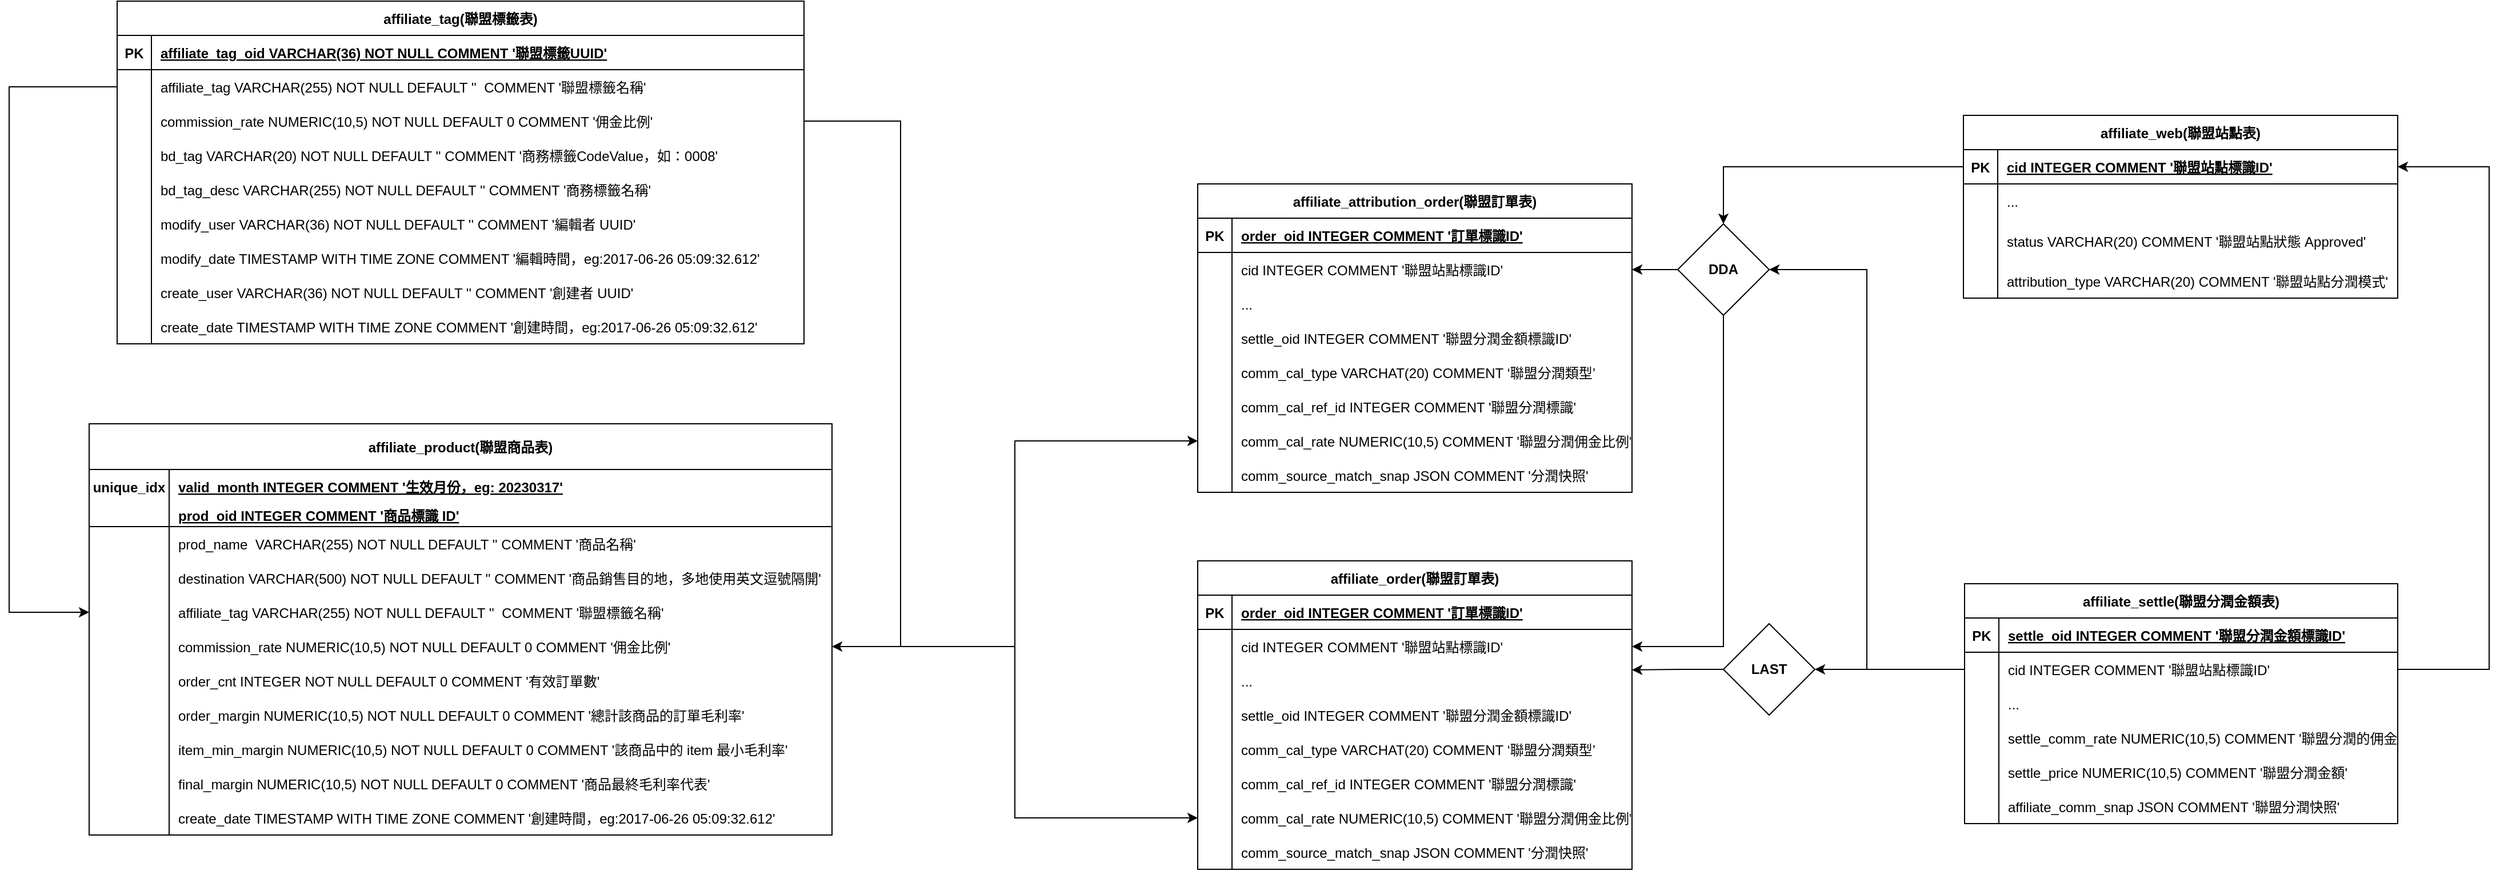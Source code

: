 <mxfile version="20.8.16" type="github">
  <diagram id="R2lEEEUBdFMjLlhIrx00" name="Page-1">
    <mxGraphModel dx="690" dy="1928" grid="1" gridSize="10" guides="1" tooltips="1" connect="1" arrows="1" fold="1" page="1" pageScale="1" pageWidth="850" pageHeight="1100" math="0" shadow="0" extFonts="Permanent Marker^https://fonts.googleapis.com/css?family=Permanent+Marker">
      <root>
        <mxCell id="0" />
        <mxCell id="1" parent="0" />
        <mxCell id="WJ0qPZ8VlOcd7IL-W5qs-34" value="affiliate_tag(聯盟標籤表)" style="shape=table;startSize=30;container=1;collapsible=1;childLayout=tableLayout;fixedRows=1;rowLines=0;fontStyle=1;align=center;resizeLast=1;" vertex="1" parent="1">
          <mxGeometry x="1104.5" y="-940" width="601" height="300" as="geometry" />
        </mxCell>
        <mxCell id="WJ0qPZ8VlOcd7IL-W5qs-35" value="" style="shape=tableRow;horizontal=0;startSize=0;swimlaneHead=0;swimlaneBody=0;fillColor=none;collapsible=0;dropTarget=0;points=[[0,0.5],[1,0.5]];portConstraint=eastwest;top=0;left=0;right=0;bottom=1;" vertex="1" parent="WJ0qPZ8VlOcd7IL-W5qs-34">
          <mxGeometry y="30" width="601" height="30" as="geometry" />
        </mxCell>
        <mxCell id="WJ0qPZ8VlOcd7IL-W5qs-36" value="PK" style="shape=partialRectangle;connectable=0;fillColor=none;top=0;left=0;bottom=0;right=0;fontStyle=1;overflow=hidden;" vertex="1" parent="WJ0qPZ8VlOcd7IL-W5qs-35">
          <mxGeometry width="30" height="30" as="geometry">
            <mxRectangle width="30" height="30" as="alternateBounds" />
          </mxGeometry>
        </mxCell>
        <mxCell id="WJ0qPZ8VlOcd7IL-W5qs-37" value="affiliate_tag_oid VARCHAR(36) NOT NULL COMMENT &#39;聯盟標籤UUID&#39;" style="shape=partialRectangle;connectable=0;fillColor=none;top=0;left=0;bottom=0;right=0;align=left;spacingLeft=6;fontStyle=5;overflow=hidden;" vertex="1" parent="WJ0qPZ8VlOcd7IL-W5qs-35">
          <mxGeometry x="30" width="571" height="30" as="geometry">
            <mxRectangle width="571" height="30" as="alternateBounds" />
          </mxGeometry>
        </mxCell>
        <mxCell id="WJ0qPZ8VlOcd7IL-W5qs-38" value="" style="shape=tableRow;horizontal=0;startSize=0;swimlaneHead=0;swimlaneBody=0;fillColor=none;collapsible=0;dropTarget=0;points=[[0,0.5],[1,0.5]];portConstraint=eastwest;top=0;left=0;right=0;bottom=0;" vertex="1" parent="WJ0qPZ8VlOcd7IL-W5qs-34">
          <mxGeometry y="60" width="601" height="30" as="geometry" />
        </mxCell>
        <mxCell id="WJ0qPZ8VlOcd7IL-W5qs-39" value="" style="shape=partialRectangle;connectable=0;fillColor=none;top=0;left=0;bottom=0;right=0;editable=1;overflow=hidden;" vertex="1" parent="WJ0qPZ8VlOcd7IL-W5qs-38">
          <mxGeometry width="30" height="30" as="geometry">
            <mxRectangle width="30" height="30" as="alternateBounds" />
          </mxGeometry>
        </mxCell>
        <mxCell id="WJ0qPZ8VlOcd7IL-W5qs-40" value="affiliate_tag VARCHAR(255) NOT NULL DEFAULT &#39;&#39;  COMMENT &#39;聯盟標籤名稱&#39;" style="shape=partialRectangle;connectable=0;fillColor=none;top=0;left=0;bottom=0;right=0;align=left;spacingLeft=6;overflow=hidden;" vertex="1" parent="WJ0qPZ8VlOcd7IL-W5qs-38">
          <mxGeometry x="30" width="571" height="30" as="geometry">
            <mxRectangle width="571" height="30" as="alternateBounds" />
          </mxGeometry>
        </mxCell>
        <mxCell id="WJ0qPZ8VlOcd7IL-W5qs-57" value="" style="shape=tableRow;horizontal=0;startSize=0;swimlaneHead=0;swimlaneBody=0;fillColor=none;collapsible=0;dropTarget=0;points=[[0,0.5],[1,0.5]];portConstraint=eastwest;top=0;left=0;right=0;bottom=0;" vertex="1" parent="WJ0qPZ8VlOcd7IL-W5qs-34">
          <mxGeometry y="90" width="601" height="30" as="geometry" />
        </mxCell>
        <mxCell id="WJ0qPZ8VlOcd7IL-W5qs-58" value="" style="shape=partialRectangle;connectable=0;fillColor=none;top=0;left=0;bottom=0;right=0;editable=1;overflow=hidden;" vertex="1" parent="WJ0qPZ8VlOcd7IL-W5qs-57">
          <mxGeometry width="30" height="30" as="geometry">
            <mxRectangle width="30" height="30" as="alternateBounds" />
          </mxGeometry>
        </mxCell>
        <mxCell id="WJ0qPZ8VlOcd7IL-W5qs-59" value="commission_rate NUMERIC(10,5) NOT NULL DEFAULT 0 COMMENT &#39;佣金比例&#39;" style="shape=partialRectangle;connectable=0;fillColor=none;top=0;left=0;bottom=0;right=0;align=left;spacingLeft=6;overflow=hidden;" vertex="1" parent="WJ0qPZ8VlOcd7IL-W5qs-57">
          <mxGeometry x="30" width="571" height="30" as="geometry">
            <mxRectangle width="571" height="30" as="alternateBounds" />
          </mxGeometry>
        </mxCell>
        <mxCell id="WJ0qPZ8VlOcd7IL-W5qs-41" value="" style="shape=tableRow;horizontal=0;startSize=0;swimlaneHead=0;swimlaneBody=0;fillColor=none;collapsible=0;dropTarget=0;points=[[0,0.5],[1,0.5]];portConstraint=eastwest;top=0;left=0;right=0;bottom=0;" vertex="1" parent="WJ0qPZ8VlOcd7IL-W5qs-34">
          <mxGeometry y="120" width="601" height="30" as="geometry" />
        </mxCell>
        <mxCell id="WJ0qPZ8VlOcd7IL-W5qs-42" value="" style="shape=partialRectangle;connectable=0;fillColor=none;top=0;left=0;bottom=0;right=0;editable=1;overflow=hidden;" vertex="1" parent="WJ0qPZ8VlOcd7IL-W5qs-41">
          <mxGeometry width="30" height="30" as="geometry">
            <mxRectangle width="30" height="30" as="alternateBounds" />
          </mxGeometry>
        </mxCell>
        <mxCell id="WJ0qPZ8VlOcd7IL-W5qs-43" value="bd_tag VARCHAR(20) NOT NULL DEFAULT &#39;&#39; COMMENT &#39;商務標籤CodeValue，如：0008&#39;" style="shape=partialRectangle;connectable=0;fillColor=none;top=0;left=0;bottom=0;right=0;align=left;spacingLeft=6;overflow=hidden;" vertex="1" parent="WJ0qPZ8VlOcd7IL-W5qs-41">
          <mxGeometry x="30" width="571" height="30" as="geometry">
            <mxRectangle width="571" height="30" as="alternateBounds" />
          </mxGeometry>
        </mxCell>
        <mxCell id="WJ0qPZ8VlOcd7IL-W5qs-54" value="" style="shape=tableRow;horizontal=0;startSize=0;swimlaneHead=0;swimlaneBody=0;fillColor=none;collapsible=0;dropTarget=0;points=[[0,0.5],[1,0.5]];portConstraint=eastwest;top=0;left=0;right=0;bottom=0;" vertex="1" parent="WJ0qPZ8VlOcd7IL-W5qs-34">
          <mxGeometry y="150" width="601" height="30" as="geometry" />
        </mxCell>
        <mxCell id="WJ0qPZ8VlOcd7IL-W5qs-55" value="" style="shape=partialRectangle;connectable=0;fillColor=none;top=0;left=0;bottom=0;right=0;editable=1;overflow=hidden;" vertex="1" parent="WJ0qPZ8VlOcd7IL-W5qs-54">
          <mxGeometry width="30" height="30" as="geometry">
            <mxRectangle width="30" height="30" as="alternateBounds" />
          </mxGeometry>
        </mxCell>
        <mxCell id="WJ0qPZ8VlOcd7IL-W5qs-56" value="bd_tag_desc VARCHAR(255) NOT NULL DEFAULT &#39;&#39; COMMENT &#39;商務標籤名稱&#39;" style="shape=partialRectangle;connectable=0;fillColor=none;top=0;left=0;bottom=0;right=0;align=left;spacingLeft=6;overflow=hidden;" vertex="1" parent="WJ0qPZ8VlOcd7IL-W5qs-54">
          <mxGeometry x="30" width="571" height="30" as="geometry">
            <mxRectangle width="571" height="30" as="alternateBounds" />
          </mxGeometry>
        </mxCell>
        <mxCell id="WJ0qPZ8VlOcd7IL-W5qs-60" value="" style="shape=tableRow;horizontal=0;startSize=0;swimlaneHead=0;swimlaneBody=0;fillColor=none;collapsible=0;dropTarget=0;points=[[0,0.5],[1,0.5]];portConstraint=eastwest;top=0;left=0;right=0;bottom=0;" vertex="1" parent="WJ0qPZ8VlOcd7IL-W5qs-34">
          <mxGeometry y="180" width="601" height="30" as="geometry" />
        </mxCell>
        <mxCell id="WJ0qPZ8VlOcd7IL-W5qs-61" value="" style="shape=partialRectangle;connectable=0;fillColor=none;top=0;left=0;bottom=0;right=0;editable=1;overflow=hidden;" vertex="1" parent="WJ0qPZ8VlOcd7IL-W5qs-60">
          <mxGeometry width="30" height="30" as="geometry">
            <mxRectangle width="30" height="30" as="alternateBounds" />
          </mxGeometry>
        </mxCell>
        <mxCell id="WJ0qPZ8VlOcd7IL-W5qs-62" value="modify_user VARCHAR(36) NOT NULL DEFAULT &#39;&#39; COMMENT &#39;編輯者 UUID&#39;" style="shape=partialRectangle;connectable=0;fillColor=none;top=0;left=0;bottom=0;right=0;align=left;spacingLeft=6;overflow=hidden;" vertex="1" parent="WJ0qPZ8VlOcd7IL-W5qs-60">
          <mxGeometry x="30" width="571" height="30" as="geometry">
            <mxRectangle width="571" height="30" as="alternateBounds" />
          </mxGeometry>
        </mxCell>
        <mxCell id="WJ0qPZ8VlOcd7IL-W5qs-66" value="" style="shape=tableRow;horizontal=0;startSize=0;swimlaneHead=0;swimlaneBody=0;fillColor=none;collapsible=0;dropTarget=0;points=[[0,0.5],[1,0.5]];portConstraint=eastwest;top=0;left=0;right=0;bottom=0;" vertex="1" parent="WJ0qPZ8VlOcd7IL-W5qs-34">
          <mxGeometry y="210" width="601" height="30" as="geometry" />
        </mxCell>
        <mxCell id="WJ0qPZ8VlOcd7IL-W5qs-67" value="" style="shape=partialRectangle;connectable=0;fillColor=none;top=0;left=0;bottom=0;right=0;editable=1;overflow=hidden;" vertex="1" parent="WJ0qPZ8VlOcd7IL-W5qs-66">
          <mxGeometry width="30" height="30" as="geometry">
            <mxRectangle width="30" height="30" as="alternateBounds" />
          </mxGeometry>
        </mxCell>
        <mxCell id="WJ0qPZ8VlOcd7IL-W5qs-68" value="modify_date TIMESTAMP WITH TIME ZONE COMMENT &#39;編輯時間，eg:2017-06-26 05:09:32.612&#39;" style="shape=partialRectangle;connectable=0;fillColor=none;top=0;left=0;bottom=0;right=0;align=left;spacingLeft=6;overflow=hidden;" vertex="1" parent="WJ0qPZ8VlOcd7IL-W5qs-66">
          <mxGeometry x="30" width="571" height="30" as="geometry">
            <mxRectangle width="571" height="30" as="alternateBounds" />
          </mxGeometry>
        </mxCell>
        <mxCell id="WJ0qPZ8VlOcd7IL-W5qs-63" value="" style="shape=tableRow;horizontal=0;startSize=0;swimlaneHead=0;swimlaneBody=0;fillColor=none;collapsible=0;dropTarget=0;points=[[0,0.5],[1,0.5]];portConstraint=eastwest;top=0;left=0;right=0;bottom=0;" vertex="1" parent="WJ0qPZ8VlOcd7IL-W5qs-34">
          <mxGeometry y="240" width="601" height="30" as="geometry" />
        </mxCell>
        <mxCell id="WJ0qPZ8VlOcd7IL-W5qs-64" value="" style="shape=partialRectangle;connectable=0;fillColor=none;top=0;left=0;bottom=0;right=0;editable=1;overflow=hidden;" vertex="1" parent="WJ0qPZ8VlOcd7IL-W5qs-63">
          <mxGeometry width="30" height="30" as="geometry">
            <mxRectangle width="30" height="30" as="alternateBounds" />
          </mxGeometry>
        </mxCell>
        <mxCell id="WJ0qPZ8VlOcd7IL-W5qs-65" value="create_user VARCHAR(36) NOT NULL DEFAULT &#39;&#39; COMMENT &#39;創建者 UUID&#39;" style="shape=partialRectangle;connectable=0;fillColor=none;top=0;left=0;bottom=0;right=0;align=left;spacingLeft=6;overflow=hidden;" vertex="1" parent="WJ0qPZ8VlOcd7IL-W5qs-63">
          <mxGeometry x="30" width="571" height="30" as="geometry">
            <mxRectangle width="571" height="30" as="alternateBounds" />
          </mxGeometry>
        </mxCell>
        <mxCell id="WJ0qPZ8VlOcd7IL-W5qs-44" value="" style="shape=tableRow;horizontal=0;startSize=0;swimlaneHead=0;swimlaneBody=0;fillColor=none;collapsible=0;dropTarget=0;points=[[0,0.5],[1,0.5]];portConstraint=eastwest;top=0;left=0;right=0;bottom=0;" vertex="1" parent="WJ0qPZ8VlOcd7IL-W5qs-34">
          <mxGeometry y="270" width="601" height="30" as="geometry" />
        </mxCell>
        <mxCell id="WJ0qPZ8VlOcd7IL-W5qs-45" value="" style="shape=partialRectangle;connectable=0;fillColor=none;top=0;left=0;bottom=0;right=0;editable=1;overflow=hidden;" vertex="1" parent="WJ0qPZ8VlOcd7IL-W5qs-44">
          <mxGeometry width="30" height="30" as="geometry">
            <mxRectangle width="30" height="30" as="alternateBounds" />
          </mxGeometry>
        </mxCell>
        <mxCell id="WJ0qPZ8VlOcd7IL-W5qs-46" value="create_date TIMESTAMP WITH TIME ZONE COMMENT &#39;創建時間，eg:2017-06-26 05:09:32.612&#39;" style="shape=partialRectangle;connectable=0;fillColor=none;top=0;left=0;bottom=0;right=0;align=left;spacingLeft=6;overflow=hidden;" vertex="1" parent="WJ0qPZ8VlOcd7IL-W5qs-44">
          <mxGeometry x="30" width="571" height="30" as="geometry">
            <mxRectangle width="571" height="30" as="alternateBounds" />
          </mxGeometry>
        </mxCell>
        <mxCell id="WJ0qPZ8VlOcd7IL-W5qs-72" value="affiliate_product(聯盟商品表)" style="shape=table;startSize=40;container=1;collapsible=1;childLayout=tableLayout;fixedRows=1;rowLines=0;fontStyle=1;align=center;resizeLast=1;" vertex="1" parent="1">
          <mxGeometry x="1080" y="-570" width="650.0" height="360" as="geometry" />
        </mxCell>
        <mxCell id="WJ0qPZ8VlOcd7IL-W5qs-73" value="" style="shape=tableRow;horizontal=0;startSize=0;swimlaneHead=0;swimlaneBody=0;fillColor=none;collapsible=0;dropTarget=0;points=[[0,0.5],[1,0.5]];portConstraint=eastwest;top=0;left=0;right=0;bottom=0;" vertex="1" parent="WJ0qPZ8VlOcd7IL-W5qs-72">
          <mxGeometry y="40" width="650.0" height="30" as="geometry" />
        </mxCell>
        <mxCell id="WJ0qPZ8VlOcd7IL-W5qs-74" value="unique_idx" style="shape=partialRectangle;connectable=0;fillColor=none;top=0;left=0;bottom=0;right=0;fontStyle=1;overflow=hidden;" vertex="1" parent="WJ0qPZ8VlOcd7IL-W5qs-73">
          <mxGeometry width="70.0" height="30" as="geometry">
            <mxRectangle width="70.0" height="30" as="alternateBounds" />
          </mxGeometry>
        </mxCell>
        <mxCell id="WJ0qPZ8VlOcd7IL-W5qs-75" value="valid_month INTEGER COMMENT &#39;生效月份，eg: 20230317&#39;" style="shape=partialRectangle;connectable=0;fillColor=none;top=0;left=0;bottom=0;right=0;align=left;spacingLeft=6;fontStyle=5;overflow=hidden;" vertex="1" parent="WJ0qPZ8VlOcd7IL-W5qs-73">
          <mxGeometry x="70.0" width="580" height="30" as="geometry">
            <mxRectangle width="580" height="30" as="alternateBounds" />
          </mxGeometry>
        </mxCell>
        <mxCell id="WJ0qPZ8VlOcd7IL-W5qs-76" value="" style="shape=tableRow;horizontal=0;startSize=0;swimlaneHead=0;swimlaneBody=0;fillColor=none;collapsible=0;dropTarget=0;points=[[0,0.5],[1,0.5]];portConstraint=eastwest;top=0;left=0;right=0;bottom=1;" vertex="1" parent="WJ0qPZ8VlOcd7IL-W5qs-72">
          <mxGeometry y="70" width="650.0" height="20" as="geometry" />
        </mxCell>
        <mxCell id="WJ0qPZ8VlOcd7IL-W5qs-77" value="" style="shape=partialRectangle;connectable=0;fillColor=none;top=0;left=0;bottom=0;right=0;fontStyle=1;overflow=hidden;" vertex="1" parent="WJ0qPZ8VlOcd7IL-W5qs-76">
          <mxGeometry width="70.0" height="20" as="geometry">
            <mxRectangle width="70.0" height="20" as="alternateBounds" />
          </mxGeometry>
        </mxCell>
        <mxCell id="WJ0qPZ8VlOcd7IL-W5qs-78" value="prod_oid INTEGER COMMENT &#39;商品標識 ID&#39;" style="shape=partialRectangle;connectable=0;fillColor=none;top=0;left=0;bottom=0;right=0;align=left;spacingLeft=6;fontStyle=5;overflow=hidden;" vertex="1" parent="WJ0qPZ8VlOcd7IL-W5qs-76">
          <mxGeometry x="70.0" width="580" height="20" as="geometry">
            <mxRectangle width="580" height="20" as="alternateBounds" />
          </mxGeometry>
        </mxCell>
        <mxCell id="WJ0qPZ8VlOcd7IL-W5qs-79" value="" style="shape=tableRow;horizontal=0;startSize=0;swimlaneHead=0;swimlaneBody=0;fillColor=none;collapsible=0;dropTarget=0;points=[[0,0.5],[1,0.5]];portConstraint=eastwest;top=0;left=0;right=0;bottom=0;" vertex="1" parent="WJ0qPZ8VlOcd7IL-W5qs-72">
          <mxGeometry y="90" width="650.0" height="30" as="geometry" />
        </mxCell>
        <mxCell id="WJ0qPZ8VlOcd7IL-W5qs-80" value="" style="shape=partialRectangle;connectable=0;fillColor=none;top=0;left=0;bottom=0;right=0;editable=1;overflow=hidden;" vertex="1" parent="WJ0qPZ8VlOcd7IL-W5qs-79">
          <mxGeometry width="70.0" height="30" as="geometry">
            <mxRectangle width="70.0" height="30" as="alternateBounds" />
          </mxGeometry>
        </mxCell>
        <mxCell id="WJ0qPZ8VlOcd7IL-W5qs-81" value="prod_name  VARCHAR(255) NOT NULL DEFAULT &#39;&#39; COMMENT &#39;商品名稱&#39;" style="shape=partialRectangle;connectable=0;fillColor=none;top=0;left=0;bottom=0;right=0;align=left;spacingLeft=6;overflow=hidden;" vertex="1" parent="WJ0qPZ8VlOcd7IL-W5qs-79">
          <mxGeometry x="70.0" width="580" height="30" as="geometry">
            <mxRectangle width="580" height="30" as="alternateBounds" />
          </mxGeometry>
        </mxCell>
        <mxCell id="WJ0qPZ8VlOcd7IL-W5qs-82" value="" style="shape=tableRow;horizontal=0;startSize=0;swimlaneHead=0;swimlaneBody=0;fillColor=none;collapsible=0;dropTarget=0;points=[[0,0.5],[1,0.5]];portConstraint=eastwest;top=0;left=0;right=0;bottom=0;" vertex="1" parent="WJ0qPZ8VlOcd7IL-W5qs-72">
          <mxGeometry y="120" width="650.0" height="30" as="geometry" />
        </mxCell>
        <mxCell id="WJ0qPZ8VlOcd7IL-W5qs-83" value="" style="shape=partialRectangle;connectable=0;fillColor=none;top=0;left=0;bottom=0;right=0;editable=1;overflow=hidden;" vertex="1" parent="WJ0qPZ8VlOcd7IL-W5qs-82">
          <mxGeometry width="70.0" height="30" as="geometry">
            <mxRectangle width="70.0" height="30" as="alternateBounds" />
          </mxGeometry>
        </mxCell>
        <mxCell id="WJ0qPZ8VlOcd7IL-W5qs-84" value="destination VARCHAR(500) NOT NULL DEFAULT &#39;&#39; COMMENT &#39;商品銷售目的地，多地使用英文逗號隔開&#39;" style="shape=partialRectangle;connectable=0;fillColor=none;top=0;left=0;bottom=0;right=0;align=left;spacingLeft=6;overflow=hidden;" vertex="1" parent="WJ0qPZ8VlOcd7IL-W5qs-82">
          <mxGeometry x="70.0" width="580" height="30" as="geometry">
            <mxRectangle width="580" height="30" as="alternateBounds" />
          </mxGeometry>
        </mxCell>
        <mxCell id="WJ0qPZ8VlOcd7IL-W5qs-85" value="" style="shape=tableRow;horizontal=0;startSize=0;swimlaneHead=0;swimlaneBody=0;fillColor=none;collapsible=0;dropTarget=0;points=[[0,0.5],[1,0.5]];portConstraint=eastwest;top=0;left=0;right=0;bottom=0;" vertex="1" parent="WJ0qPZ8VlOcd7IL-W5qs-72">
          <mxGeometry y="150" width="650.0" height="30" as="geometry" />
        </mxCell>
        <mxCell id="WJ0qPZ8VlOcd7IL-W5qs-86" value="" style="shape=partialRectangle;connectable=0;fillColor=none;top=0;left=0;bottom=0;right=0;editable=1;overflow=hidden;" vertex="1" parent="WJ0qPZ8VlOcd7IL-W5qs-85">
          <mxGeometry width="70.0" height="30" as="geometry">
            <mxRectangle width="70.0" height="30" as="alternateBounds" />
          </mxGeometry>
        </mxCell>
        <mxCell id="WJ0qPZ8VlOcd7IL-W5qs-87" value="affiliate_tag VARCHAR(255) NOT NULL DEFAULT &#39;&#39;  COMMENT &#39;聯盟標籤名稱&#39;" style="shape=partialRectangle;connectable=0;fillColor=none;top=0;left=0;bottom=0;right=0;align=left;spacingLeft=6;overflow=hidden;" vertex="1" parent="WJ0qPZ8VlOcd7IL-W5qs-85">
          <mxGeometry x="70.0" width="580" height="30" as="geometry">
            <mxRectangle width="580" height="30" as="alternateBounds" />
          </mxGeometry>
        </mxCell>
        <mxCell id="WJ0qPZ8VlOcd7IL-W5qs-91" value="" style="shape=tableRow;horizontal=0;startSize=0;swimlaneHead=0;swimlaneBody=0;fillColor=none;collapsible=0;dropTarget=0;points=[[0,0.5],[1,0.5]];portConstraint=eastwest;top=0;left=0;right=0;bottom=0;" vertex="1" parent="WJ0qPZ8VlOcd7IL-W5qs-72">
          <mxGeometry y="180" width="650.0" height="30" as="geometry" />
        </mxCell>
        <mxCell id="WJ0qPZ8VlOcd7IL-W5qs-92" value="" style="shape=partialRectangle;connectable=0;fillColor=none;top=0;left=0;bottom=0;right=0;editable=1;overflow=hidden;" vertex="1" parent="WJ0qPZ8VlOcd7IL-W5qs-91">
          <mxGeometry width="70.0" height="30" as="geometry">
            <mxRectangle width="70.0" height="30" as="alternateBounds" />
          </mxGeometry>
        </mxCell>
        <mxCell id="WJ0qPZ8VlOcd7IL-W5qs-93" value="commission_rate NUMERIC(10,5) NOT NULL DEFAULT 0 COMMENT &#39;佣金比例&#39;" style="shape=partialRectangle;connectable=0;fillColor=none;top=0;left=0;bottom=0;right=0;align=left;spacingLeft=6;overflow=hidden;" vertex="1" parent="WJ0qPZ8VlOcd7IL-W5qs-91">
          <mxGeometry x="70.0" width="580" height="30" as="geometry">
            <mxRectangle width="580" height="30" as="alternateBounds" />
          </mxGeometry>
        </mxCell>
        <mxCell id="WJ0qPZ8VlOcd7IL-W5qs-97" value="" style="shape=tableRow;horizontal=0;startSize=0;swimlaneHead=0;swimlaneBody=0;fillColor=none;collapsible=0;dropTarget=0;points=[[0,0.5],[1,0.5]];portConstraint=eastwest;top=0;left=0;right=0;bottom=0;" vertex="1" parent="WJ0qPZ8VlOcd7IL-W5qs-72">
          <mxGeometry y="210" width="650.0" height="30" as="geometry" />
        </mxCell>
        <mxCell id="WJ0qPZ8VlOcd7IL-W5qs-98" value="" style="shape=partialRectangle;connectable=0;fillColor=none;top=0;left=0;bottom=0;right=0;editable=1;overflow=hidden;" vertex="1" parent="WJ0qPZ8VlOcd7IL-W5qs-97">
          <mxGeometry width="70.0" height="30" as="geometry">
            <mxRectangle width="70.0" height="30" as="alternateBounds" />
          </mxGeometry>
        </mxCell>
        <mxCell id="WJ0qPZ8VlOcd7IL-W5qs-99" value="order_cnt INTEGER NOT NULL DEFAULT 0 COMMENT &#39;有效訂單數&#39;" style="shape=partialRectangle;connectable=0;fillColor=none;top=0;left=0;bottom=0;right=0;align=left;spacingLeft=6;overflow=hidden;" vertex="1" parent="WJ0qPZ8VlOcd7IL-W5qs-97">
          <mxGeometry x="70.0" width="580" height="30" as="geometry">
            <mxRectangle width="580" height="30" as="alternateBounds" />
          </mxGeometry>
        </mxCell>
        <mxCell id="WJ0qPZ8VlOcd7IL-W5qs-100" value="" style="shape=tableRow;horizontal=0;startSize=0;swimlaneHead=0;swimlaneBody=0;fillColor=none;collapsible=0;dropTarget=0;points=[[0,0.5],[1,0.5]];portConstraint=eastwest;top=0;left=0;right=0;bottom=0;" vertex="1" parent="WJ0qPZ8VlOcd7IL-W5qs-72">
          <mxGeometry y="240" width="650.0" height="30" as="geometry" />
        </mxCell>
        <mxCell id="WJ0qPZ8VlOcd7IL-W5qs-101" value="" style="shape=partialRectangle;connectable=0;fillColor=none;top=0;left=0;bottom=0;right=0;editable=1;overflow=hidden;" vertex="1" parent="WJ0qPZ8VlOcd7IL-W5qs-100">
          <mxGeometry width="70.0" height="30" as="geometry">
            <mxRectangle width="70.0" height="30" as="alternateBounds" />
          </mxGeometry>
        </mxCell>
        <mxCell id="WJ0qPZ8VlOcd7IL-W5qs-102" value="order_margin NUMERIC(10,5) NOT NULL DEFAULT 0 COMMENT &#39;總計該商品的訂單毛利率&#39;" style="shape=partialRectangle;connectable=0;fillColor=none;top=0;left=0;bottom=0;right=0;align=left;spacingLeft=6;overflow=hidden;" vertex="1" parent="WJ0qPZ8VlOcd7IL-W5qs-100">
          <mxGeometry x="70.0" width="580" height="30" as="geometry">
            <mxRectangle width="580" height="30" as="alternateBounds" />
          </mxGeometry>
        </mxCell>
        <mxCell id="WJ0qPZ8VlOcd7IL-W5qs-88" value="" style="shape=tableRow;horizontal=0;startSize=0;swimlaneHead=0;swimlaneBody=0;fillColor=none;collapsible=0;dropTarget=0;points=[[0,0.5],[1,0.5]];portConstraint=eastwest;top=0;left=0;right=0;bottom=0;" vertex="1" parent="WJ0qPZ8VlOcd7IL-W5qs-72">
          <mxGeometry y="270" width="650.0" height="30" as="geometry" />
        </mxCell>
        <mxCell id="WJ0qPZ8VlOcd7IL-W5qs-89" value="" style="shape=partialRectangle;connectable=0;fillColor=none;top=0;left=0;bottom=0;right=0;editable=1;overflow=hidden;" vertex="1" parent="WJ0qPZ8VlOcd7IL-W5qs-88">
          <mxGeometry width="70.0" height="30" as="geometry">
            <mxRectangle width="70.0" height="30" as="alternateBounds" />
          </mxGeometry>
        </mxCell>
        <mxCell id="WJ0qPZ8VlOcd7IL-W5qs-90" value="item_min_margin NUMERIC(10,5) NOT NULL DEFAULT 0 COMMENT &#39;該商品中的 item 最小毛利率&#39;" style="shape=partialRectangle;connectable=0;fillColor=none;top=0;left=0;bottom=0;right=0;align=left;spacingLeft=6;overflow=hidden;" vertex="1" parent="WJ0qPZ8VlOcd7IL-W5qs-88">
          <mxGeometry x="70.0" width="580" height="30" as="geometry">
            <mxRectangle width="580" height="30" as="alternateBounds" />
          </mxGeometry>
        </mxCell>
        <mxCell id="WJ0qPZ8VlOcd7IL-W5qs-103" value="" style="shape=tableRow;horizontal=0;startSize=0;swimlaneHead=0;swimlaneBody=0;fillColor=none;collapsible=0;dropTarget=0;points=[[0,0.5],[1,0.5]];portConstraint=eastwest;top=0;left=0;right=0;bottom=0;" vertex="1" parent="WJ0qPZ8VlOcd7IL-W5qs-72">
          <mxGeometry y="300" width="650.0" height="30" as="geometry" />
        </mxCell>
        <mxCell id="WJ0qPZ8VlOcd7IL-W5qs-104" value="" style="shape=partialRectangle;connectable=0;fillColor=none;top=0;left=0;bottom=0;right=0;editable=1;overflow=hidden;" vertex="1" parent="WJ0qPZ8VlOcd7IL-W5qs-103">
          <mxGeometry width="70.0" height="30" as="geometry">
            <mxRectangle width="70.0" height="30" as="alternateBounds" />
          </mxGeometry>
        </mxCell>
        <mxCell id="WJ0qPZ8VlOcd7IL-W5qs-105" value="final_margin NUMERIC(10,5) NOT NULL DEFAULT 0 COMMENT &#39;商品最終毛利率代表&#39;" style="shape=partialRectangle;connectable=0;fillColor=none;top=0;left=0;bottom=0;right=0;align=left;spacingLeft=6;overflow=hidden;" vertex="1" parent="WJ0qPZ8VlOcd7IL-W5qs-103">
          <mxGeometry x="70.0" width="580" height="30" as="geometry">
            <mxRectangle width="580" height="30" as="alternateBounds" />
          </mxGeometry>
        </mxCell>
        <mxCell id="WJ0qPZ8VlOcd7IL-W5qs-94" value="" style="shape=tableRow;horizontal=0;startSize=0;swimlaneHead=0;swimlaneBody=0;fillColor=none;collapsible=0;dropTarget=0;points=[[0,0.5],[1,0.5]];portConstraint=eastwest;top=0;left=0;right=0;bottom=0;" vertex="1" parent="WJ0qPZ8VlOcd7IL-W5qs-72">
          <mxGeometry y="330" width="650.0" height="30" as="geometry" />
        </mxCell>
        <mxCell id="WJ0qPZ8VlOcd7IL-W5qs-95" value="" style="shape=partialRectangle;connectable=0;fillColor=none;top=0;left=0;bottom=0;right=0;editable=1;overflow=hidden;" vertex="1" parent="WJ0qPZ8VlOcd7IL-W5qs-94">
          <mxGeometry width="70.0" height="30" as="geometry">
            <mxRectangle width="70.0" height="30" as="alternateBounds" />
          </mxGeometry>
        </mxCell>
        <mxCell id="WJ0qPZ8VlOcd7IL-W5qs-96" value="create_date TIMESTAMP WITH TIME ZONE COMMENT &#39;創建時間，eg:2017-06-26 05:09:32.612&#39;" style="shape=partialRectangle;connectable=0;fillColor=none;top=0;left=0;bottom=0;right=0;align=left;spacingLeft=6;overflow=hidden;" vertex="1" parent="WJ0qPZ8VlOcd7IL-W5qs-94">
          <mxGeometry x="70.0" width="580" height="30" as="geometry">
            <mxRectangle width="580" height="30" as="alternateBounds" />
          </mxGeometry>
        </mxCell>
        <mxCell id="WJ0qPZ8VlOcd7IL-W5qs-108" value="affiliate_attribution_order(聯盟訂單表)" style="shape=table;startSize=30;container=1;collapsible=1;childLayout=tableLayout;fixedRows=1;rowLines=0;fontStyle=1;align=center;resizeLast=1;" vertex="1" parent="1">
          <mxGeometry x="2050" y="-780" width="380" height="270" as="geometry" />
        </mxCell>
        <mxCell id="WJ0qPZ8VlOcd7IL-W5qs-109" value="" style="shape=tableRow;horizontal=0;startSize=0;swimlaneHead=0;swimlaneBody=0;fillColor=none;collapsible=0;dropTarget=0;points=[[0,0.5],[1,0.5]];portConstraint=eastwest;top=0;left=0;right=0;bottom=1;" vertex="1" parent="WJ0qPZ8VlOcd7IL-W5qs-108">
          <mxGeometry y="30" width="380" height="30" as="geometry" />
        </mxCell>
        <mxCell id="WJ0qPZ8VlOcd7IL-W5qs-110" value="PK" style="shape=partialRectangle;connectable=0;fillColor=none;top=0;left=0;bottom=0;right=0;fontStyle=1;overflow=hidden;" vertex="1" parent="WJ0qPZ8VlOcd7IL-W5qs-109">
          <mxGeometry width="30" height="30" as="geometry">
            <mxRectangle width="30" height="30" as="alternateBounds" />
          </mxGeometry>
        </mxCell>
        <mxCell id="WJ0qPZ8VlOcd7IL-W5qs-111" value="order_oid INTEGER COMMENT &#39;訂單標識ID&#39;" style="shape=partialRectangle;connectable=0;fillColor=none;top=0;left=0;bottom=0;right=0;align=left;spacingLeft=6;fontStyle=5;overflow=hidden;" vertex="1" parent="WJ0qPZ8VlOcd7IL-W5qs-109">
          <mxGeometry x="30" width="350" height="30" as="geometry">
            <mxRectangle width="350" height="30" as="alternateBounds" />
          </mxGeometry>
        </mxCell>
        <mxCell id="WJ0qPZ8VlOcd7IL-W5qs-112" value="" style="shape=tableRow;horizontal=0;startSize=0;swimlaneHead=0;swimlaneBody=0;fillColor=none;collapsible=0;dropTarget=0;points=[[0,0.5],[1,0.5]];portConstraint=eastwest;top=0;left=0;right=0;bottom=0;" vertex="1" parent="WJ0qPZ8VlOcd7IL-W5qs-108">
          <mxGeometry y="60" width="380" height="30" as="geometry" />
        </mxCell>
        <mxCell id="WJ0qPZ8VlOcd7IL-W5qs-113" value="" style="shape=partialRectangle;connectable=0;fillColor=none;top=0;left=0;bottom=0;right=0;editable=1;overflow=hidden;" vertex="1" parent="WJ0qPZ8VlOcd7IL-W5qs-112">
          <mxGeometry width="30" height="30" as="geometry">
            <mxRectangle width="30" height="30" as="alternateBounds" />
          </mxGeometry>
        </mxCell>
        <mxCell id="WJ0qPZ8VlOcd7IL-W5qs-114" value="cid INTEGER COMMENT &#39;聯盟站點標識ID&#39;" style="shape=partialRectangle;connectable=0;fillColor=none;top=0;left=0;bottom=0;right=0;align=left;spacingLeft=6;overflow=hidden;" vertex="1" parent="WJ0qPZ8VlOcd7IL-W5qs-112">
          <mxGeometry x="30" width="350" height="30" as="geometry">
            <mxRectangle width="350" height="30" as="alternateBounds" />
          </mxGeometry>
        </mxCell>
        <mxCell id="WJ0qPZ8VlOcd7IL-W5qs-115" value="" style="shape=tableRow;horizontal=0;startSize=0;swimlaneHead=0;swimlaneBody=0;fillColor=none;collapsible=0;dropTarget=0;points=[[0,0.5],[1,0.5]];portConstraint=eastwest;top=0;left=0;right=0;bottom=0;" vertex="1" parent="WJ0qPZ8VlOcd7IL-W5qs-108">
          <mxGeometry y="90" width="380" height="30" as="geometry" />
        </mxCell>
        <mxCell id="WJ0qPZ8VlOcd7IL-W5qs-116" value="" style="shape=partialRectangle;connectable=0;fillColor=none;top=0;left=0;bottom=0;right=0;editable=1;overflow=hidden;" vertex="1" parent="WJ0qPZ8VlOcd7IL-W5qs-115">
          <mxGeometry width="30" height="30" as="geometry">
            <mxRectangle width="30" height="30" as="alternateBounds" />
          </mxGeometry>
        </mxCell>
        <mxCell id="WJ0qPZ8VlOcd7IL-W5qs-117" value="..." style="shape=partialRectangle;connectable=0;fillColor=none;top=0;left=0;bottom=0;right=0;align=left;spacingLeft=6;overflow=hidden;" vertex="1" parent="WJ0qPZ8VlOcd7IL-W5qs-115">
          <mxGeometry x="30" width="350" height="30" as="geometry">
            <mxRectangle width="350" height="30" as="alternateBounds" />
          </mxGeometry>
        </mxCell>
        <mxCell id="WJ0qPZ8VlOcd7IL-W5qs-156" value="" style="shape=tableRow;horizontal=0;startSize=0;swimlaneHead=0;swimlaneBody=0;fillColor=none;collapsible=0;dropTarget=0;points=[[0,0.5],[1,0.5]];portConstraint=eastwest;top=0;left=0;right=0;bottom=0;" vertex="1" parent="WJ0qPZ8VlOcd7IL-W5qs-108">
          <mxGeometry y="120" width="380" height="30" as="geometry" />
        </mxCell>
        <mxCell id="WJ0qPZ8VlOcd7IL-W5qs-157" value="" style="shape=partialRectangle;connectable=0;fillColor=none;top=0;left=0;bottom=0;right=0;editable=1;overflow=hidden;" vertex="1" parent="WJ0qPZ8VlOcd7IL-W5qs-156">
          <mxGeometry width="30" height="30" as="geometry">
            <mxRectangle width="30" height="30" as="alternateBounds" />
          </mxGeometry>
        </mxCell>
        <mxCell id="WJ0qPZ8VlOcd7IL-W5qs-158" value="settle_oid INTEGER COMMENT &#39;聯盟分潤金額標識ID&#39;" style="shape=partialRectangle;connectable=0;fillColor=none;top=0;left=0;bottom=0;right=0;align=left;spacingLeft=6;overflow=hidden;" vertex="1" parent="WJ0qPZ8VlOcd7IL-W5qs-156">
          <mxGeometry x="30" width="350" height="30" as="geometry">
            <mxRectangle width="350" height="30" as="alternateBounds" />
          </mxGeometry>
        </mxCell>
        <mxCell id="WJ0qPZ8VlOcd7IL-W5qs-121" value="" style="shape=tableRow;horizontal=0;startSize=0;swimlaneHead=0;swimlaneBody=0;fillColor=none;collapsible=0;dropTarget=0;points=[[0,0.5],[1,0.5]];portConstraint=eastwest;top=0;left=0;right=0;bottom=0;" vertex="1" parent="WJ0qPZ8VlOcd7IL-W5qs-108">
          <mxGeometry y="150" width="380" height="30" as="geometry" />
        </mxCell>
        <mxCell id="WJ0qPZ8VlOcd7IL-W5qs-122" value="" style="shape=partialRectangle;connectable=0;fillColor=none;top=0;left=0;bottom=0;right=0;editable=1;overflow=hidden;" vertex="1" parent="WJ0qPZ8VlOcd7IL-W5qs-121">
          <mxGeometry width="30" height="30" as="geometry">
            <mxRectangle width="30" height="30" as="alternateBounds" />
          </mxGeometry>
        </mxCell>
        <mxCell id="WJ0qPZ8VlOcd7IL-W5qs-123" value="comm_cal_type VARCHAT(20) COMMENT ‘聯盟分潤類型’" style="shape=partialRectangle;connectable=0;fillColor=none;top=0;left=0;bottom=0;right=0;align=left;spacingLeft=6;overflow=hidden;" vertex="1" parent="WJ0qPZ8VlOcd7IL-W5qs-121">
          <mxGeometry x="30" width="350" height="30" as="geometry">
            <mxRectangle width="350" height="30" as="alternateBounds" />
          </mxGeometry>
        </mxCell>
        <mxCell id="WJ0qPZ8VlOcd7IL-W5qs-124" value="" style="shape=tableRow;horizontal=0;startSize=0;swimlaneHead=0;swimlaneBody=0;fillColor=none;collapsible=0;dropTarget=0;points=[[0,0.5],[1,0.5]];portConstraint=eastwest;top=0;left=0;right=0;bottom=0;" vertex="1" parent="WJ0qPZ8VlOcd7IL-W5qs-108">
          <mxGeometry y="180" width="380" height="30" as="geometry" />
        </mxCell>
        <mxCell id="WJ0qPZ8VlOcd7IL-W5qs-125" value="" style="shape=partialRectangle;connectable=0;fillColor=none;top=0;left=0;bottom=0;right=0;editable=1;overflow=hidden;" vertex="1" parent="WJ0qPZ8VlOcd7IL-W5qs-124">
          <mxGeometry width="30" height="30" as="geometry">
            <mxRectangle width="30" height="30" as="alternateBounds" />
          </mxGeometry>
        </mxCell>
        <mxCell id="WJ0qPZ8VlOcd7IL-W5qs-126" value="comm_cal_ref_id INTEGER COMMENT &#39;聯盟分潤標識&#39;" style="shape=partialRectangle;connectable=0;fillColor=none;top=0;left=0;bottom=0;right=0;align=left;spacingLeft=6;overflow=hidden;" vertex="1" parent="WJ0qPZ8VlOcd7IL-W5qs-124">
          <mxGeometry x="30" width="350" height="30" as="geometry">
            <mxRectangle width="350" height="30" as="alternateBounds" />
          </mxGeometry>
        </mxCell>
        <mxCell id="WJ0qPZ8VlOcd7IL-W5qs-127" value="" style="shape=tableRow;horizontal=0;startSize=0;swimlaneHead=0;swimlaneBody=0;fillColor=none;collapsible=0;dropTarget=0;points=[[0,0.5],[1,0.5]];portConstraint=eastwest;top=0;left=0;right=0;bottom=0;" vertex="1" parent="WJ0qPZ8VlOcd7IL-W5qs-108">
          <mxGeometry y="210" width="380" height="30" as="geometry" />
        </mxCell>
        <mxCell id="WJ0qPZ8VlOcd7IL-W5qs-128" value="" style="shape=partialRectangle;connectable=0;fillColor=none;top=0;left=0;bottom=0;right=0;editable=1;overflow=hidden;" vertex="1" parent="WJ0qPZ8VlOcd7IL-W5qs-127">
          <mxGeometry width="30" height="30" as="geometry">
            <mxRectangle width="30" height="30" as="alternateBounds" />
          </mxGeometry>
        </mxCell>
        <mxCell id="WJ0qPZ8VlOcd7IL-W5qs-129" value="comm_cal_rate NUMERIC(10,5) COMMENT &#39;聯盟分潤佣金比例&#39;" style="shape=partialRectangle;connectable=0;fillColor=none;top=0;left=0;bottom=0;right=0;align=left;spacingLeft=6;overflow=hidden;" vertex="1" parent="WJ0qPZ8VlOcd7IL-W5qs-127">
          <mxGeometry x="30" width="350" height="30" as="geometry">
            <mxRectangle width="350" height="30" as="alternateBounds" />
          </mxGeometry>
        </mxCell>
        <mxCell id="WJ0qPZ8VlOcd7IL-W5qs-118" value="" style="shape=tableRow;horizontal=0;startSize=0;swimlaneHead=0;swimlaneBody=0;fillColor=none;collapsible=0;dropTarget=0;points=[[0,0.5],[1,0.5]];portConstraint=eastwest;top=0;left=0;right=0;bottom=0;" vertex="1" parent="WJ0qPZ8VlOcd7IL-W5qs-108">
          <mxGeometry y="240" width="380" height="30" as="geometry" />
        </mxCell>
        <mxCell id="WJ0qPZ8VlOcd7IL-W5qs-119" value="" style="shape=partialRectangle;connectable=0;fillColor=none;top=0;left=0;bottom=0;right=0;editable=1;overflow=hidden;" vertex="1" parent="WJ0qPZ8VlOcd7IL-W5qs-118">
          <mxGeometry width="30" height="30" as="geometry">
            <mxRectangle width="30" height="30" as="alternateBounds" />
          </mxGeometry>
        </mxCell>
        <mxCell id="WJ0qPZ8VlOcd7IL-W5qs-120" value="comm_source_match_snap JSON COMMENT &#39;分潤快照&#39;" style="shape=partialRectangle;connectable=0;fillColor=none;top=0;left=0;bottom=0;right=0;align=left;spacingLeft=6;overflow=hidden;" vertex="1" parent="WJ0qPZ8VlOcd7IL-W5qs-118">
          <mxGeometry x="30" width="350" height="30" as="geometry">
            <mxRectangle width="350" height="30" as="alternateBounds" />
          </mxGeometry>
        </mxCell>
        <mxCell id="WJ0qPZ8VlOcd7IL-W5qs-130" value="affiliate_web(聯盟站點表)" style="shape=table;startSize=30;container=1;collapsible=1;childLayout=tableLayout;fixedRows=1;rowLines=0;fontStyle=1;align=center;resizeLast=1;" vertex="1" parent="1">
          <mxGeometry x="2720" y="-840" width="380" height="160.0" as="geometry" />
        </mxCell>
        <mxCell id="WJ0qPZ8VlOcd7IL-W5qs-131" value="" style="shape=tableRow;horizontal=0;startSize=0;swimlaneHead=0;swimlaneBody=0;fillColor=none;collapsible=0;dropTarget=0;points=[[0,0.5],[1,0.5]];portConstraint=eastwest;top=0;left=0;right=0;bottom=1;" vertex="1" parent="WJ0qPZ8VlOcd7IL-W5qs-130">
          <mxGeometry y="30" width="380" height="30" as="geometry" />
        </mxCell>
        <mxCell id="WJ0qPZ8VlOcd7IL-W5qs-132" value="PK" style="shape=partialRectangle;connectable=0;fillColor=none;top=0;left=0;bottom=0;right=0;fontStyle=1;overflow=hidden;" vertex="1" parent="WJ0qPZ8VlOcd7IL-W5qs-131">
          <mxGeometry width="30" height="30" as="geometry">
            <mxRectangle width="30" height="30" as="alternateBounds" />
          </mxGeometry>
        </mxCell>
        <mxCell id="WJ0qPZ8VlOcd7IL-W5qs-133" value="cid INTEGER COMMENT &#39;聯盟站點標識ID&#39;" style="shape=partialRectangle;connectable=0;fillColor=none;top=0;left=0;bottom=0;right=0;align=left;spacingLeft=6;fontStyle=5;overflow=hidden;" vertex="1" parent="WJ0qPZ8VlOcd7IL-W5qs-131">
          <mxGeometry x="30" width="350" height="30" as="geometry">
            <mxRectangle width="350" height="30" as="alternateBounds" />
          </mxGeometry>
        </mxCell>
        <mxCell id="WJ0qPZ8VlOcd7IL-W5qs-134" value="" style="shape=tableRow;horizontal=0;startSize=0;swimlaneHead=0;swimlaneBody=0;fillColor=none;collapsible=0;dropTarget=0;points=[[0,0.5],[1,0.5]];portConstraint=eastwest;top=0;left=0;right=0;bottom=0;" vertex="1" parent="WJ0qPZ8VlOcd7IL-W5qs-130">
          <mxGeometry y="60" width="380" height="30" as="geometry" />
        </mxCell>
        <mxCell id="WJ0qPZ8VlOcd7IL-W5qs-135" value="" style="shape=partialRectangle;connectable=0;fillColor=none;top=0;left=0;bottom=0;right=0;editable=1;overflow=hidden;" vertex="1" parent="WJ0qPZ8VlOcd7IL-W5qs-134">
          <mxGeometry width="30" height="30" as="geometry">
            <mxRectangle width="30" height="30" as="alternateBounds" />
          </mxGeometry>
        </mxCell>
        <mxCell id="WJ0qPZ8VlOcd7IL-W5qs-136" value="..." style="shape=partialRectangle;connectable=0;fillColor=none;top=0;left=0;bottom=0;right=0;align=left;spacingLeft=6;overflow=hidden;" vertex="1" parent="WJ0qPZ8VlOcd7IL-W5qs-134">
          <mxGeometry x="30" width="350" height="30" as="geometry">
            <mxRectangle width="350" height="30" as="alternateBounds" />
          </mxGeometry>
        </mxCell>
        <mxCell id="WJ0qPZ8VlOcd7IL-W5qs-140" value="" style="shape=tableRow;horizontal=0;startSize=0;swimlaneHead=0;swimlaneBody=0;fillColor=none;collapsible=0;dropTarget=0;points=[[0,0.5],[1,0.5]];portConstraint=eastwest;top=0;left=0;right=0;bottom=0;" vertex="1" parent="WJ0qPZ8VlOcd7IL-W5qs-130">
          <mxGeometry y="90" width="380" height="40" as="geometry" />
        </mxCell>
        <mxCell id="WJ0qPZ8VlOcd7IL-W5qs-141" value="" style="shape=partialRectangle;connectable=0;fillColor=none;top=0;left=0;bottom=0;right=0;editable=1;overflow=hidden;" vertex="1" parent="WJ0qPZ8VlOcd7IL-W5qs-140">
          <mxGeometry width="30" height="40" as="geometry">
            <mxRectangle width="30" height="40" as="alternateBounds" />
          </mxGeometry>
        </mxCell>
        <mxCell id="WJ0qPZ8VlOcd7IL-W5qs-142" value="status VARCHAR(20) COMMENT &#39;聯盟站點狀態 Approved&#39;" style="shape=partialRectangle;connectable=0;fillColor=none;top=0;left=0;bottom=0;right=0;align=left;spacingLeft=6;overflow=hidden;" vertex="1" parent="WJ0qPZ8VlOcd7IL-W5qs-140">
          <mxGeometry x="30" width="350" height="40" as="geometry">
            <mxRectangle width="350" height="40" as="alternateBounds" />
          </mxGeometry>
        </mxCell>
        <mxCell id="WJ0qPZ8VlOcd7IL-W5qs-137" value="" style="shape=tableRow;horizontal=0;startSize=0;swimlaneHead=0;swimlaneBody=0;fillColor=none;collapsible=0;dropTarget=0;points=[[0,0.5],[1,0.5]];portConstraint=eastwest;top=0;left=0;right=0;bottom=0;" vertex="1" parent="WJ0qPZ8VlOcd7IL-W5qs-130">
          <mxGeometry y="130" width="380" height="30" as="geometry" />
        </mxCell>
        <mxCell id="WJ0qPZ8VlOcd7IL-W5qs-138" value="" style="shape=partialRectangle;connectable=0;fillColor=none;top=0;left=0;bottom=0;right=0;editable=1;overflow=hidden;" vertex="1" parent="WJ0qPZ8VlOcd7IL-W5qs-137">
          <mxGeometry width="30" height="30" as="geometry">
            <mxRectangle width="30" height="30" as="alternateBounds" />
          </mxGeometry>
        </mxCell>
        <mxCell id="WJ0qPZ8VlOcd7IL-W5qs-139" value="attribution_type VARCHAR(20) COMMENT &#39;聯盟站點分潤模式&#39;" style="shape=partialRectangle;connectable=0;fillColor=none;top=0;left=0;bottom=0;right=0;align=left;spacingLeft=6;overflow=hidden;" vertex="1" parent="WJ0qPZ8VlOcd7IL-W5qs-137">
          <mxGeometry x="30" width="350" height="30" as="geometry">
            <mxRectangle width="350" height="30" as="alternateBounds" />
          </mxGeometry>
        </mxCell>
        <mxCell id="WJ0qPZ8VlOcd7IL-W5qs-143" value="affiliate_settle(聯盟分潤金額表)" style="shape=table;startSize=30;container=1;collapsible=1;childLayout=tableLayout;fixedRows=1;rowLines=0;fontStyle=1;align=center;resizeLast=1;" vertex="1" parent="1">
          <mxGeometry x="2721" y="-430" width="379" height="210" as="geometry" />
        </mxCell>
        <mxCell id="WJ0qPZ8VlOcd7IL-W5qs-144" value="" style="shape=tableRow;horizontal=0;startSize=0;swimlaneHead=0;swimlaneBody=0;fillColor=none;collapsible=0;dropTarget=0;points=[[0,0.5],[1,0.5]];portConstraint=eastwest;top=0;left=0;right=0;bottom=1;" vertex="1" parent="WJ0qPZ8VlOcd7IL-W5qs-143">
          <mxGeometry y="30" width="379" height="30" as="geometry" />
        </mxCell>
        <mxCell id="WJ0qPZ8VlOcd7IL-W5qs-145" value="PK" style="shape=partialRectangle;connectable=0;fillColor=none;top=0;left=0;bottom=0;right=0;fontStyle=1;overflow=hidden;" vertex="1" parent="WJ0qPZ8VlOcd7IL-W5qs-144">
          <mxGeometry width="30" height="30" as="geometry">
            <mxRectangle width="30" height="30" as="alternateBounds" />
          </mxGeometry>
        </mxCell>
        <mxCell id="WJ0qPZ8VlOcd7IL-W5qs-146" value="settle_oid INTEGER COMMENT &#39;聯盟分潤金額標識ID&#39;" style="shape=partialRectangle;connectable=0;fillColor=none;top=0;left=0;bottom=0;right=0;align=left;spacingLeft=6;fontStyle=5;overflow=hidden;" vertex="1" parent="WJ0qPZ8VlOcd7IL-W5qs-144">
          <mxGeometry x="30" width="349" height="30" as="geometry">
            <mxRectangle width="349" height="30" as="alternateBounds" />
          </mxGeometry>
        </mxCell>
        <mxCell id="WJ0qPZ8VlOcd7IL-W5qs-252" value="" style="shape=tableRow;horizontal=0;startSize=0;swimlaneHead=0;swimlaneBody=0;fillColor=none;collapsible=0;dropTarget=0;points=[[0,0.5],[1,0.5]];portConstraint=eastwest;top=0;left=0;right=0;bottom=0;" vertex="1" parent="WJ0qPZ8VlOcd7IL-W5qs-143">
          <mxGeometry y="60" width="379" height="30" as="geometry" />
        </mxCell>
        <mxCell id="WJ0qPZ8VlOcd7IL-W5qs-253" value="" style="shape=partialRectangle;connectable=0;fillColor=none;top=0;left=0;bottom=0;right=0;editable=1;overflow=hidden;" vertex="1" parent="WJ0qPZ8VlOcd7IL-W5qs-252">
          <mxGeometry width="30" height="30" as="geometry">
            <mxRectangle width="30" height="30" as="alternateBounds" />
          </mxGeometry>
        </mxCell>
        <mxCell id="WJ0qPZ8VlOcd7IL-W5qs-254" value="cid INTEGER COMMENT &#39;聯盟站點標識ID&#39;" style="shape=partialRectangle;connectable=0;fillColor=none;top=0;left=0;bottom=0;right=0;align=left;spacingLeft=6;overflow=hidden;" vertex="1" parent="WJ0qPZ8VlOcd7IL-W5qs-252">
          <mxGeometry x="30" width="349" height="30" as="geometry">
            <mxRectangle width="349" height="30" as="alternateBounds" />
          </mxGeometry>
        </mxCell>
        <mxCell id="WJ0qPZ8VlOcd7IL-W5qs-263" value="" style="shape=tableRow;horizontal=0;startSize=0;swimlaneHead=0;swimlaneBody=0;fillColor=none;collapsible=0;dropTarget=0;points=[[0,0.5],[1,0.5]];portConstraint=eastwest;top=0;left=0;right=0;bottom=0;" vertex="1" parent="WJ0qPZ8VlOcd7IL-W5qs-143">
          <mxGeometry y="90" width="379" height="30" as="geometry" />
        </mxCell>
        <mxCell id="WJ0qPZ8VlOcd7IL-W5qs-264" value="" style="shape=partialRectangle;connectable=0;fillColor=none;top=0;left=0;bottom=0;right=0;editable=1;overflow=hidden;" vertex="1" parent="WJ0qPZ8VlOcd7IL-W5qs-263">
          <mxGeometry width="30" height="30" as="geometry">
            <mxRectangle width="30" height="30" as="alternateBounds" />
          </mxGeometry>
        </mxCell>
        <mxCell id="WJ0qPZ8VlOcd7IL-W5qs-265" value="..." style="shape=partialRectangle;connectable=0;fillColor=none;top=0;left=0;bottom=0;right=0;align=left;spacingLeft=6;overflow=hidden;" vertex="1" parent="WJ0qPZ8VlOcd7IL-W5qs-263">
          <mxGeometry x="30" width="349" height="30" as="geometry">
            <mxRectangle width="349" height="30" as="alternateBounds" />
          </mxGeometry>
        </mxCell>
        <mxCell id="WJ0qPZ8VlOcd7IL-W5qs-147" value="" style="shape=tableRow;horizontal=0;startSize=0;swimlaneHead=0;swimlaneBody=0;fillColor=none;collapsible=0;dropTarget=0;points=[[0,0.5],[1,0.5]];portConstraint=eastwest;top=0;left=0;right=0;bottom=0;" vertex="1" parent="WJ0qPZ8VlOcd7IL-W5qs-143">
          <mxGeometry y="120" width="379" height="30" as="geometry" />
        </mxCell>
        <mxCell id="WJ0qPZ8VlOcd7IL-W5qs-148" value="" style="shape=partialRectangle;connectable=0;fillColor=none;top=0;left=0;bottom=0;right=0;editable=1;overflow=hidden;" vertex="1" parent="WJ0qPZ8VlOcd7IL-W5qs-147">
          <mxGeometry width="30" height="30" as="geometry">
            <mxRectangle width="30" height="30" as="alternateBounds" />
          </mxGeometry>
        </mxCell>
        <mxCell id="WJ0qPZ8VlOcd7IL-W5qs-149" value="settle_comm_rate NUMERIC(10,5) COMMENT &#39;聯盟分潤的佣金比例&#39;" style="shape=partialRectangle;connectable=0;fillColor=none;top=0;left=0;bottom=0;right=0;align=left;spacingLeft=6;overflow=hidden;" vertex="1" parent="WJ0qPZ8VlOcd7IL-W5qs-147">
          <mxGeometry x="30" width="349" height="30" as="geometry">
            <mxRectangle width="349" height="30" as="alternateBounds" />
          </mxGeometry>
        </mxCell>
        <mxCell id="WJ0qPZ8VlOcd7IL-W5qs-150" value="" style="shape=tableRow;horizontal=0;startSize=0;swimlaneHead=0;swimlaneBody=0;fillColor=none;collapsible=0;dropTarget=0;points=[[0,0.5],[1,0.5]];portConstraint=eastwest;top=0;left=0;right=0;bottom=0;" vertex="1" parent="WJ0qPZ8VlOcd7IL-W5qs-143">
          <mxGeometry y="150" width="379" height="30" as="geometry" />
        </mxCell>
        <mxCell id="WJ0qPZ8VlOcd7IL-W5qs-151" value="" style="shape=partialRectangle;connectable=0;fillColor=none;top=0;left=0;bottom=0;right=0;editable=1;overflow=hidden;" vertex="1" parent="WJ0qPZ8VlOcd7IL-W5qs-150">
          <mxGeometry width="30" height="30" as="geometry">
            <mxRectangle width="30" height="30" as="alternateBounds" />
          </mxGeometry>
        </mxCell>
        <mxCell id="WJ0qPZ8VlOcd7IL-W5qs-152" value="settle_price NUMERIC(10,5) COMMENT &#39;聯盟分潤金額&#39;" style="shape=partialRectangle;connectable=0;fillColor=none;top=0;left=0;bottom=0;right=0;align=left;spacingLeft=6;overflow=hidden;" vertex="1" parent="WJ0qPZ8VlOcd7IL-W5qs-150">
          <mxGeometry x="30" width="349" height="30" as="geometry">
            <mxRectangle width="349" height="30" as="alternateBounds" />
          </mxGeometry>
        </mxCell>
        <mxCell id="WJ0qPZ8VlOcd7IL-W5qs-153" value="" style="shape=tableRow;horizontal=0;startSize=0;swimlaneHead=0;swimlaneBody=0;fillColor=none;collapsible=0;dropTarget=0;points=[[0,0.5],[1,0.5]];portConstraint=eastwest;top=0;left=0;right=0;bottom=0;" vertex="1" parent="WJ0qPZ8VlOcd7IL-W5qs-143">
          <mxGeometry y="180" width="379" height="30" as="geometry" />
        </mxCell>
        <mxCell id="WJ0qPZ8VlOcd7IL-W5qs-154" value="" style="shape=partialRectangle;connectable=0;fillColor=none;top=0;left=0;bottom=0;right=0;editable=1;overflow=hidden;" vertex="1" parent="WJ0qPZ8VlOcd7IL-W5qs-153">
          <mxGeometry width="30" height="30" as="geometry">
            <mxRectangle width="30" height="30" as="alternateBounds" />
          </mxGeometry>
        </mxCell>
        <mxCell id="WJ0qPZ8VlOcd7IL-W5qs-155" value="affiliate_comm_snap JSON COMMENT &#39;聯盟分潤快照&#39;" style="shape=partialRectangle;connectable=0;fillColor=none;top=0;left=0;bottom=0;right=0;align=left;spacingLeft=6;overflow=hidden;" vertex="1" parent="WJ0qPZ8VlOcd7IL-W5qs-153">
          <mxGeometry x="30" width="349" height="30" as="geometry">
            <mxRectangle width="349" height="30" as="alternateBounds" />
          </mxGeometry>
        </mxCell>
        <mxCell id="WJ0qPZ8VlOcd7IL-W5qs-159" value="affiliate_order(聯盟訂單表)" style="shape=table;startSize=30;container=1;collapsible=1;childLayout=tableLayout;fixedRows=1;rowLines=0;fontStyle=1;align=center;resizeLast=1;" vertex="1" parent="1">
          <mxGeometry x="2050" y="-450" width="380" height="270" as="geometry" />
        </mxCell>
        <mxCell id="WJ0qPZ8VlOcd7IL-W5qs-160" value="" style="shape=tableRow;horizontal=0;startSize=0;swimlaneHead=0;swimlaneBody=0;fillColor=none;collapsible=0;dropTarget=0;points=[[0,0.5],[1,0.5]];portConstraint=eastwest;top=0;left=0;right=0;bottom=1;" vertex="1" parent="WJ0qPZ8VlOcd7IL-W5qs-159">
          <mxGeometry y="30" width="380" height="30" as="geometry" />
        </mxCell>
        <mxCell id="WJ0qPZ8VlOcd7IL-W5qs-161" value="PK" style="shape=partialRectangle;connectable=0;fillColor=none;top=0;left=0;bottom=0;right=0;fontStyle=1;overflow=hidden;" vertex="1" parent="WJ0qPZ8VlOcd7IL-W5qs-160">
          <mxGeometry width="30" height="30" as="geometry">
            <mxRectangle width="30" height="30" as="alternateBounds" />
          </mxGeometry>
        </mxCell>
        <mxCell id="WJ0qPZ8VlOcd7IL-W5qs-162" value="order_oid INTEGER COMMENT &#39;訂單標識ID&#39;" style="shape=partialRectangle;connectable=0;fillColor=none;top=0;left=0;bottom=0;right=0;align=left;spacingLeft=6;fontStyle=5;overflow=hidden;" vertex="1" parent="WJ0qPZ8VlOcd7IL-W5qs-160">
          <mxGeometry x="30" width="350" height="30" as="geometry">
            <mxRectangle width="350" height="30" as="alternateBounds" />
          </mxGeometry>
        </mxCell>
        <mxCell id="WJ0qPZ8VlOcd7IL-W5qs-163" value="" style="shape=tableRow;horizontal=0;startSize=0;swimlaneHead=0;swimlaneBody=0;fillColor=none;collapsible=0;dropTarget=0;points=[[0,0.5],[1,0.5]];portConstraint=eastwest;top=0;left=0;right=0;bottom=0;" vertex="1" parent="WJ0qPZ8VlOcd7IL-W5qs-159">
          <mxGeometry y="60" width="380" height="30" as="geometry" />
        </mxCell>
        <mxCell id="WJ0qPZ8VlOcd7IL-W5qs-164" value="" style="shape=partialRectangle;connectable=0;fillColor=none;top=0;left=0;bottom=0;right=0;editable=1;overflow=hidden;" vertex="1" parent="WJ0qPZ8VlOcd7IL-W5qs-163">
          <mxGeometry width="30" height="30" as="geometry">
            <mxRectangle width="30" height="30" as="alternateBounds" />
          </mxGeometry>
        </mxCell>
        <mxCell id="WJ0qPZ8VlOcd7IL-W5qs-165" value="cid INTEGER COMMENT &#39;聯盟站點標識ID&#39;" style="shape=partialRectangle;connectable=0;fillColor=none;top=0;left=0;bottom=0;right=0;align=left;spacingLeft=6;overflow=hidden;" vertex="1" parent="WJ0qPZ8VlOcd7IL-W5qs-163">
          <mxGeometry x="30" width="350" height="30" as="geometry">
            <mxRectangle width="350" height="30" as="alternateBounds" />
          </mxGeometry>
        </mxCell>
        <mxCell id="WJ0qPZ8VlOcd7IL-W5qs-166" value="" style="shape=tableRow;horizontal=0;startSize=0;swimlaneHead=0;swimlaneBody=0;fillColor=none;collapsible=0;dropTarget=0;points=[[0,0.5],[1,0.5]];portConstraint=eastwest;top=0;left=0;right=0;bottom=0;" vertex="1" parent="WJ0qPZ8VlOcd7IL-W5qs-159">
          <mxGeometry y="90" width="380" height="30" as="geometry" />
        </mxCell>
        <mxCell id="WJ0qPZ8VlOcd7IL-W5qs-167" value="" style="shape=partialRectangle;connectable=0;fillColor=none;top=0;left=0;bottom=0;right=0;editable=1;overflow=hidden;" vertex="1" parent="WJ0qPZ8VlOcd7IL-W5qs-166">
          <mxGeometry width="30" height="30" as="geometry">
            <mxRectangle width="30" height="30" as="alternateBounds" />
          </mxGeometry>
        </mxCell>
        <mxCell id="WJ0qPZ8VlOcd7IL-W5qs-168" value="..." style="shape=partialRectangle;connectable=0;fillColor=none;top=0;left=0;bottom=0;right=0;align=left;spacingLeft=6;overflow=hidden;" vertex="1" parent="WJ0qPZ8VlOcd7IL-W5qs-166">
          <mxGeometry x="30" width="350" height="30" as="geometry">
            <mxRectangle width="350" height="30" as="alternateBounds" />
          </mxGeometry>
        </mxCell>
        <mxCell id="WJ0qPZ8VlOcd7IL-W5qs-169" value="" style="shape=tableRow;horizontal=0;startSize=0;swimlaneHead=0;swimlaneBody=0;fillColor=none;collapsible=0;dropTarget=0;points=[[0,0.5],[1,0.5]];portConstraint=eastwest;top=0;left=0;right=0;bottom=0;" vertex="1" parent="WJ0qPZ8VlOcd7IL-W5qs-159">
          <mxGeometry y="120" width="380" height="30" as="geometry" />
        </mxCell>
        <mxCell id="WJ0qPZ8VlOcd7IL-W5qs-170" value="" style="shape=partialRectangle;connectable=0;fillColor=none;top=0;left=0;bottom=0;right=0;editable=1;overflow=hidden;" vertex="1" parent="WJ0qPZ8VlOcd7IL-W5qs-169">
          <mxGeometry width="30" height="30" as="geometry">
            <mxRectangle width="30" height="30" as="alternateBounds" />
          </mxGeometry>
        </mxCell>
        <mxCell id="WJ0qPZ8VlOcd7IL-W5qs-171" value="settle_oid INTEGER COMMENT &#39;聯盟分潤金額標識ID&#39;" style="shape=partialRectangle;connectable=0;fillColor=none;top=0;left=0;bottom=0;right=0;align=left;spacingLeft=6;overflow=hidden;" vertex="1" parent="WJ0qPZ8VlOcd7IL-W5qs-169">
          <mxGeometry x="30" width="350" height="30" as="geometry">
            <mxRectangle width="350" height="30" as="alternateBounds" />
          </mxGeometry>
        </mxCell>
        <mxCell id="WJ0qPZ8VlOcd7IL-W5qs-172" value="" style="shape=tableRow;horizontal=0;startSize=0;swimlaneHead=0;swimlaneBody=0;fillColor=none;collapsible=0;dropTarget=0;points=[[0,0.5],[1,0.5]];portConstraint=eastwest;top=0;left=0;right=0;bottom=0;" vertex="1" parent="WJ0qPZ8VlOcd7IL-W5qs-159">
          <mxGeometry y="150" width="380" height="30" as="geometry" />
        </mxCell>
        <mxCell id="WJ0qPZ8VlOcd7IL-W5qs-173" value="" style="shape=partialRectangle;connectable=0;fillColor=none;top=0;left=0;bottom=0;right=0;editable=1;overflow=hidden;" vertex="1" parent="WJ0qPZ8VlOcd7IL-W5qs-172">
          <mxGeometry width="30" height="30" as="geometry">
            <mxRectangle width="30" height="30" as="alternateBounds" />
          </mxGeometry>
        </mxCell>
        <mxCell id="WJ0qPZ8VlOcd7IL-W5qs-174" value="comm_cal_type VARCHAT(20) COMMENT ‘聯盟分潤類型’" style="shape=partialRectangle;connectable=0;fillColor=none;top=0;left=0;bottom=0;right=0;align=left;spacingLeft=6;overflow=hidden;" vertex="1" parent="WJ0qPZ8VlOcd7IL-W5qs-172">
          <mxGeometry x="30" width="350" height="30" as="geometry">
            <mxRectangle width="350" height="30" as="alternateBounds" />
          </mxGeometry>
        </mxCell>
        <mxCell id="WJ0qPZ8VlOcd7IL-W5qs-175" value="" style="shape=tableRow;horizontal=0;startSize=0;swimlaneHead=0;swimlaneBody=0;fillColor=none;collapsible=0;dropTarget=0;points=[[0,0.5],[1,0.5]];portConstraint=eastwest;top=0;left=0;right=0;bottom=0;" vertex="1" parent="WJ0qPZ8VlOcd7IL-W5qs-159">
          <mxGeometry y="180" width="380" height="30" as="geometry" />
        </mxCell>
        <mxCell id="WJ0qPZ8VlOcd7IL-W5qs-176" value="" style="shape=partialRectangle;connectable=0;fillColor=none;top=0;left=0;bottom=0;right=0;editable=1;overflow=hidden;" vertex="1" parent="WJ0qPZ8VlOcd7IL-W5qs-175">
          <mxGeometry width="30" height="30" as="geometry">
            <mxRectangle width="30" height="30" as="alternateBounds" />
          </mxGeometry>
        </mxCell>
        <mxCell id="WJ0qPZ8VlOcd7IL-W5qs-177" value="comm_cal_ref_id INTEGER COMMENT &#39;聯盟分潤標識&#39;" style="shape=partialRectangle;connectable=0;fillColor=none;top=0;left=0;bottom=0;right=0;align=left;spacingLeft=6;overflow=hidden;" vertex="1" parent="WJ0qPZ8VlOcd7IL-W5qs-175">
          <mxGeometry x="30" width="350" height="30" as="geometry">
            <mxRectangle width="350" height="30" as="alternateBounds" />
          </mxGeometry>
        </mxCell>
        <mxCell id="WJ0qPZ8VlOcd7IL-W5qs-178" value="" style="shape=tableRow;horizontal=0;startSize=0;swimlaneHead=0;swimlaneBody=0;fillColor=none;collapsible=0;dropTarget=0;points=[[0,0.5],[1,0.5]];portConstraint=eastwest;top=0;left=0;right=0;bottom=0;" vertex="1" parent="WJ0qPZ8VlOcd7IL-W5qs-159">
          <mxGeometry y="210" width="380" height="30" as="geometry" />
        </mxCell>
        <mxCell id="WJ0qPZ8VlOcd7IL-W5qs-179" value="" style="shape=partialRectangle;connectable=0;fillColor=none;top=0;left=0;bottom=0;right=0;editable=1;overflow=hidden;" vertex="1" parent="WJ0qPZ8VlOcd7IL-W5qs-178">
          <mxGeometry width="30" height="30" as="geometry">
            <mxRectangle width="30" height="30" as="alternateBounds" />
          </mxGeometry>
        </mxCell>
        <mxCell id="WJ0qPZ8VlOcd7IL-W5qs-180" value="comm_cal_rate NUMERIC(10,5) COMMENT &#39;聯盟分潤佣金比例&#39;" style="shape=partialRectangle;connectable=0;fillColor=none;top=0;left=0;bottom=0;right=0;align=left;spacingLeft=6;overflow=hidden;" vertex="1" parent="WJ0qPZ8VlOcd7IL-W5qs-178">
          <mxGeometry x="30" width="350" height="30" as="geometry">
            <mxRectangle width="350" height="30" as="alternateBounds" />
          </mxGeometry>
        </mxCell>
        <mxCell id="WJ0qPZ8VlOcd7IL-W5qs-181" value="" style="shape=tableRow;horizontal=0;startSize=0;swimlaneHead=0;swimlaneBody=0;fillColor=none;collapsible=0;dropTarget=0;points=[[0,0.5],[1,0.5]];portConstraint=eastwest;top=0;left=0;right=0;bottom=0;" vertex="1" parent="WJ0qPZ8VlOcd7IL-W5qs-159">
          <mxGeometry y="240" width="380" height="30" as="geometry" />
        </mxCell>
        <mxCell id="WJ0qPZ8VlOcd7IL-W5qs-182" value="" style="shape=partialRectangle;connectable=0;fillColor=none;top=0;left=0;bottom=0;right=0;editable=1;overflow=hidden;" vertex="1" parent="WJ0qPZ8VlOcd7IL-W5qs-181">
          <mxGeometry width="30" height="30" as="geometry">
            <mxRectangle width="30" height="30" as="alternateBounds" />
          </mxGeometry>
        </mxCell>
        <mxCell id="WJ0qPZ8VlOcd7IL-W5qs-183" value="comm_source_match_snap JSON COMMENT &#39;分潤快照&#39;" style="shape=partialRectangle;connectable=0;fillColor=none;top=0;left=0;bottom=0;right=0;align=left;spacingLeft=6;overflow=hidden;" vertex="1" parent="WJ0qPZ8VlOcd7IL-W5qs-181">
          <mxGeometry x="30" width="350" height="30" as="geometry">
            <mxRectangle width="350" height="30" as="alternateBounds" />
          </mxGeometry>
        </mxCell>
        <mxCell id="WJ0qPZ8VlOcd7IL-W5qs-217" style="edgeStyle=orthogonalEdgeStyle;rounded=0;orthogonalLoop=1;jettySize=auto;html=1;entryX=0;entryY=0.5;entryDx=0;entryDy=0;exitX=1;exitY=0.5;exitDx=0;exitDy=0;" edge="1" parent="1" source="WJ0qPZ8VlOcd7IL-W5qs-91" target="WJ0qPZ8VlOcd7IL-W5qs-127">
          <mxGeometry relative="1" as="geometry">
            <mxPoint x="1760" y="-370" as="sourcePoint" />
          </mxGeometry>
        </mxCell>
        <mxCell id="WJ0qPZ8VlOcd7IL-W5qs-219" style="edgeStyle=orthogonalEdgeStyle;rounded=0;orthogonalLoop=1;jettySize=auto;html=1;exitX=1;exitY=0.5;exitDx=0;exitDy=0;" edge="1" parent="1" source="WJ0qPZ8VlOcd7IL-W5qs-91" target="WJ0qPZ8VlOcd7IL-W5qs-178">
          <mxGeometry relative="1" as="geometry" />
        </mxCell>
        <mxCell id="WJ0qPZ8VlOcd7IL-W5qs-246" style="edgeStyle=orthogonalEdgeStyle;rounded=0;orthogonalLoop=1;jettySize=auto;html=1;exitX=0;exitY=0.5;exitDx=0;exitDy=0;" edge="1" parent="1" source="WJ0qPZ8VlOcd7IL-W5qs-230" target="WJ0qPZ8VlOcd7IL-W5qs-112">
          <mxGeometry relative="1" as="geometry" />
        </mxCell>
        <mxCell id="WJ0qPZ8VlOcd7IL-W5qs-259" style="edgeStyle=orthogonalEdgeStyle;rounded=0;orthogonalLoop=1;jettySize=auto;html=1;exitX=0.5;exitY=1;exitDx=0;exitDy=0;" edge="1" parent="1" source="WJ0qPZ8VlOcd7IL-W5qs-230" target="WJ0qPZ8VlOcd7IL-W5qs-163">
          <mxGeometry relative="1" as="geometry" />
        </mxCell>
        <mxCell id="WJ0qPZ8VlOcd7IL-W5qs-230" value="DDA" style="rhombus;whiteSpace=wrap;html=1;startSize=30;fontStyle=1;" vertex="1" parent="1">
          <mxGeometry x="2470" y="-745" width="80" height="80" as="geometry" />
        </mxCell>
        <mxCell id="WJ0qPZ8VlOcd7IL-W5qs-258" style="edgeStyle=orthogonalEdgeStyle;rounded=0;orthogonalLoop=1;jettySize=auto;html=1;exitX=0;exitY=0.5;exitDx=0;exitDy=0;entryX=1;entryY=0.184;entryDx=0;entryDy=0;entryPerimeter=0;" edge="1" parent="1" source="WJ0qPZ8VlOcd7IL-W5qs-204" target="WJ0qPZ8VlOcd7IL-W5qs-166">
          <mxGeometry relative="1" as="geometry" />
        </mxCell>
        <mxCell id="WJ0qPZ8VlOcd7IL-W5qs-204" value="LAST" style="rhombus;whiteSpace=wrap;html=1;startSize=30;fontStyle=1;" vertex="1" parent="1">
          <mxGeometry x="2510" y="-395" width="80" height="80" as="geometry" />
        </mxCell>
        <mxCell id="WJ0qPZ8VlOcd7IL-W5qs-241" style="edgeStyle=orthogonalEdgeStyle;rounded=0;orthogonalLoop=1;jettySize=auto;html=1;exitX=0;exitY=0.5;exitDx=0;exitDy=0;entryX=0;entryY=0.5;entryDx=0;entryDy=0;" edge="1" parent="1" source="WJ0qPZ8VlOcd7IL-W5qs-38" target="WJ0qPZ8VlOcd7IL-W5qs-85">
          <mxGeometry relative="1" as="geometry">
            <Array as="points">
              <mxPoint x="1010" y="-865" />
              <mxPoint x="1010" y="-405" />
            </Array>
          </mxGeometry>
        </mxCell>
        <mxCell id="WJ0qPZ8VlOcd7IL-W5qs-242" style="edgeStyle=orthogonalEdgeStyle;rounded=0;orthogonalLoop=1;jettySize=auto;html=1;exitX=1;exitY=0.5;exitDx=0;exitDy=0;" edge="1" parent="1" source="WJ0qPZ8VlOcd7IL-W5qs-57" target="WJ0qPZ8VlOcd7IL-W5qs-91">
          <mxGeometry relative="1" as="geometry">
            <Array as="points">
              <mxPoint x="1790" y="-835" />
              <mxPoint x="1790" y="-375" />
            </Array>
          </mxGeometry>
        </mxCell>
        <mxCell id="WJ0qPZ8VlOcd7IL-W5qs-255" style="edgeStyle=orthogonalEdgeStyle;rounded=0;orthogonalLoop=1;jettySize=auto;html=1;exitX=1;exitY=0.5;exitDx=0;exitDy=0;entryX=1;entryY=0.5;entryDx=0;entryDy=0;" edge="1" parent="1" source="WJ0qPZ8VlOcd7IL-W5qs-252" target="WJ0qPZ8VlOcd7IL-W5qs-131">
          <mxGeometry relative="1" as="geometry">
            <Array as="points">
              <mxPoint x="3180" y="-355" />
              <mxPoint x="3180" y="-795" />
            </Array>
          </mxGeometry>
        </mxCell>
        <mxCell id="WJ0qPZ8VlOcd7IL-W5qs-257" style="edgeStyle=orthogonalEdgeStyle;rounded=0;orthogonalLoop=1;jettySize=auto;html=1;exitX=0;exitY=0.5;exitDx=0;exitDy=0;" edge="1" parent="1" source="WJ0qPZ8VlOcd7IL-W5qs-252" target="WJ0qPZ8VlOcd7IL-W5qs-204">
          <mxGeometry relative="1" as="geometry" />
        </mxCell>
        <mxCell id="WJ0qPZ8VlOcd7IL-W5qs-260" style="edgeStyle=orthogonalEdgeStyle;rounded=0;orthogonalLoop=1;jettySize=auto;html=1;exitX=0;exitY=0.5;exitDx=0;exitDy=0;entryX=1;entryY=0.5;entryDx=0;entryDy=0;" edge="1" parent="1" source="WJ0qPZ8VlOcd7IL-W5qs-252" target="WJ0qPZ8VlOcd7IL-W5qs-230">
          <mxGeometry relative="1" as="geometry" />
        </mxCell>
        <mxCell id="WJ0qPZ8VlOcd7IL-W5qs-261" style="edgeStyle=orthogonalEdgeStyle;rounded=0;orthogonalLoop=1;jettySize=auto;html=1;exitX=0;exitY=0.5;exitDx=0;exitDy=0;" edge="1" parent="1" source="WJ0qPZ8VlOcd7IL-W5qs-131" target="WJ0qPZ8VlOcd7IL-W5qs-230">
          <mxGeometry relative="1" as="geometry" />
        </mxCell>
      </root>
    </mxGraphModel>
  </diagram>
</mxfile>
